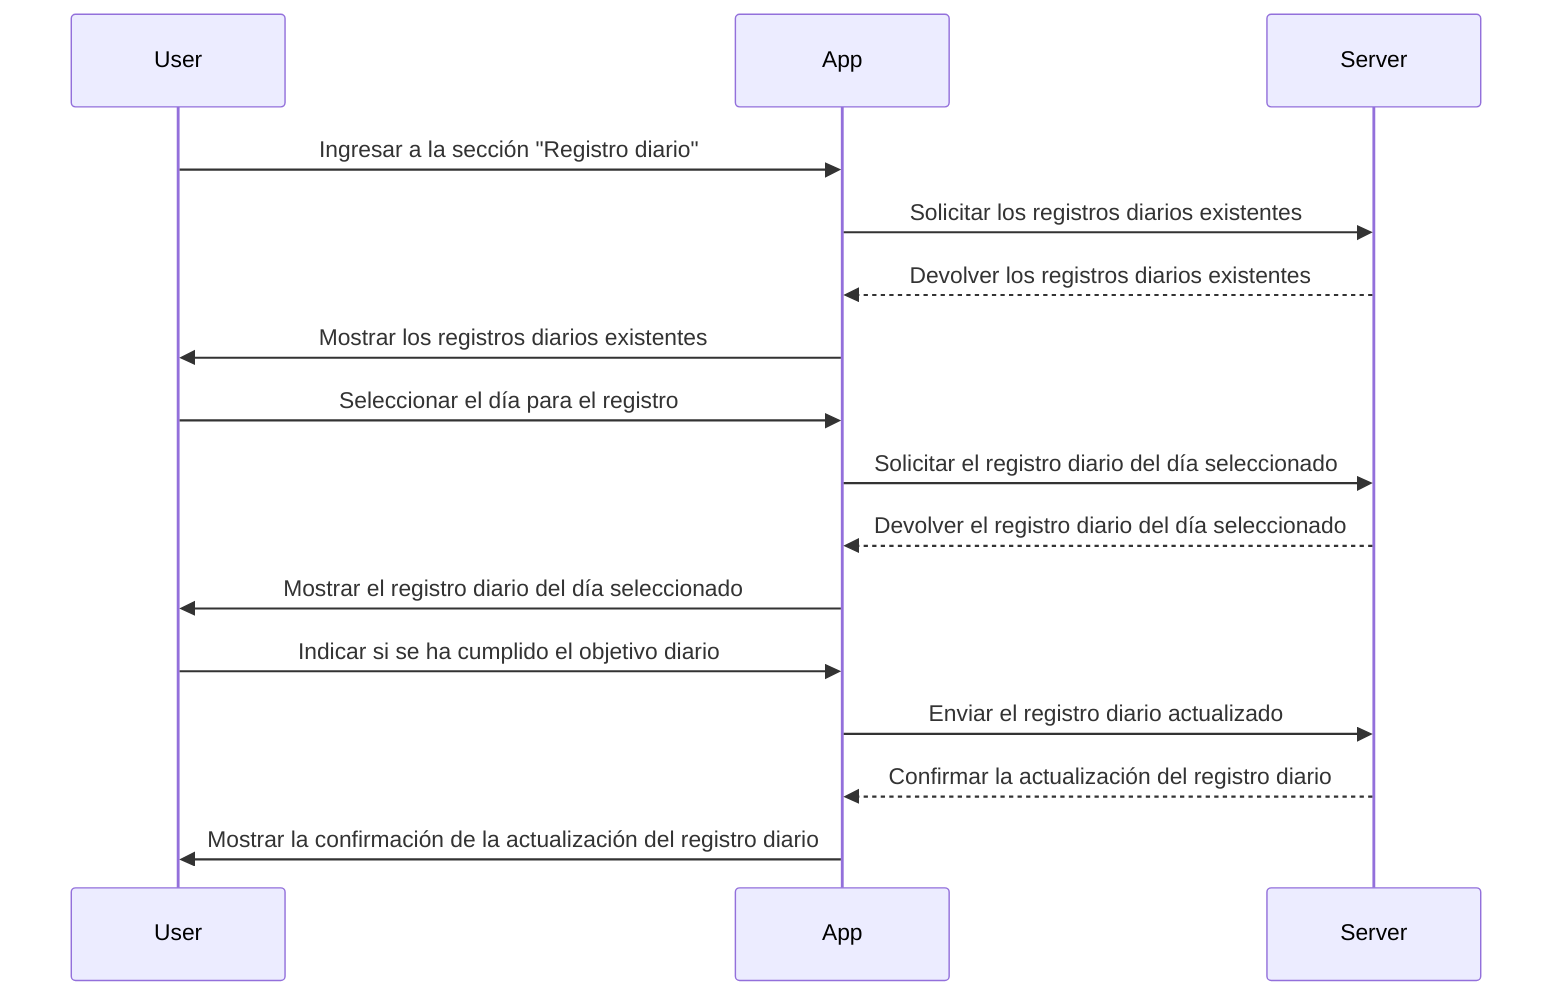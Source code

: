 sequenceDiagram
    participant User
    participant App
    participant Server
    
    User ->> App: Ingresar a la sección "Registro diario"
    App ->> Server: Solicitar los registros diarios existentes
    Server -->> App: Devolver los registros diarios existentes
    App ->> User: Mostrar los registros diarios existentes
    User ->> App: Seleccionar el día para el registro
    App ->> Server: Solicitar el registro diario del día seleccionado
    Server -->> App: Devolver el registro diario del día seleccionado
    App ->> User: Mostrar el registro diario del día seleccionado
    User ->> App: Indicar si se ha cumplido el objetivo diario
    App ->> Server: Enviar el registro diario actualizado
    Server -->> App: Confirmar la actualización del registro diario
    App ->> User: Mostrar la confirmación de la actualización del registro diario